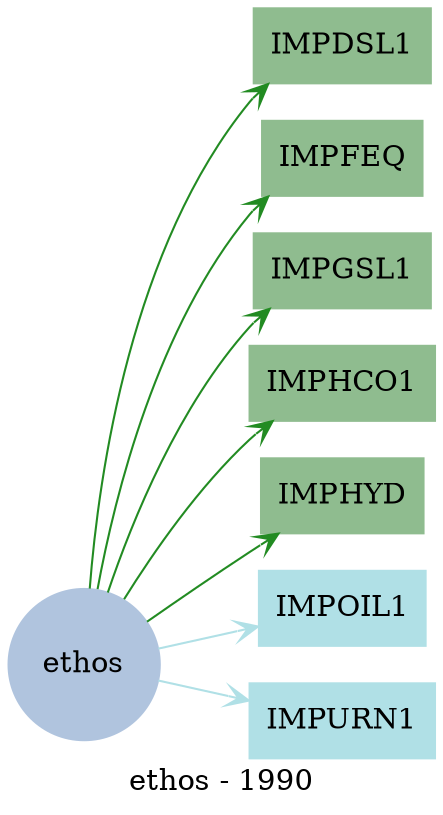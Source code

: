 strict digraph result_commodity_ethos {
	label       = "ethos - 1990" ;

	compound    = "True" ;
	concentrate = "True" ;
	rankdir     = "LR" ;
	splines     = "True" ;

	node [ shape="box", style="filled" ] ;
	edge [
	  arrowhead  = "vee",
	  fontsize   = "8",
	  label      = "   ",
	  labelfloat = "False",
	  labelfontcolor = "lightgreen"
	  len        = "2",
	  weight     = "0.5",
	] ;

	"ethos" [ color="lightsteelblue", href="../results/results1990.svg", shape="circle" ] ;

	subgraph used_techs {
		node [ color="darkseagreen" ] ;

		"IMPDSL1" [ href="../results/results_IMPDSL1_1990.svg" ] ;
		"IMPFEQ"  [ href="../results/results_IMPFEQ_1990.svg" ] ;
		"IMPGSL1" [ href="../results/results_IMPGSL1_1990.svg" ] ;
		"IMPHCO1" [ href="../results/results_IMPHCO1_1990.svg" ] ;
		"IMPHYD"  [ href="../results/results_IMPHYD_1990.svg" ] ;
	}

	subgraph used_techs {
		node [ color="powderblue" ] ;

		"IMPOIL1" ;
		"IMPURN1" ;
	}

	subgraph in_use_flows {
		edge [ color="forestgreen" ] ;

		"ethos" -> "IMPDSL1" ;
		"ethos" -> "IMPFEQ" ;
		"ethos" -> "IMPGSL1" ;
		"ethos" -> "IMPHCO1" ;
		"ethos" -> "IMPHYD" ;
	}

	subgraph unused_flows {
		edge [ color="powderblue" ] ;

		"ethos" -> "IMPOIL1" ;
		"ethos" -> "IMPURN1" ;
	}
}
